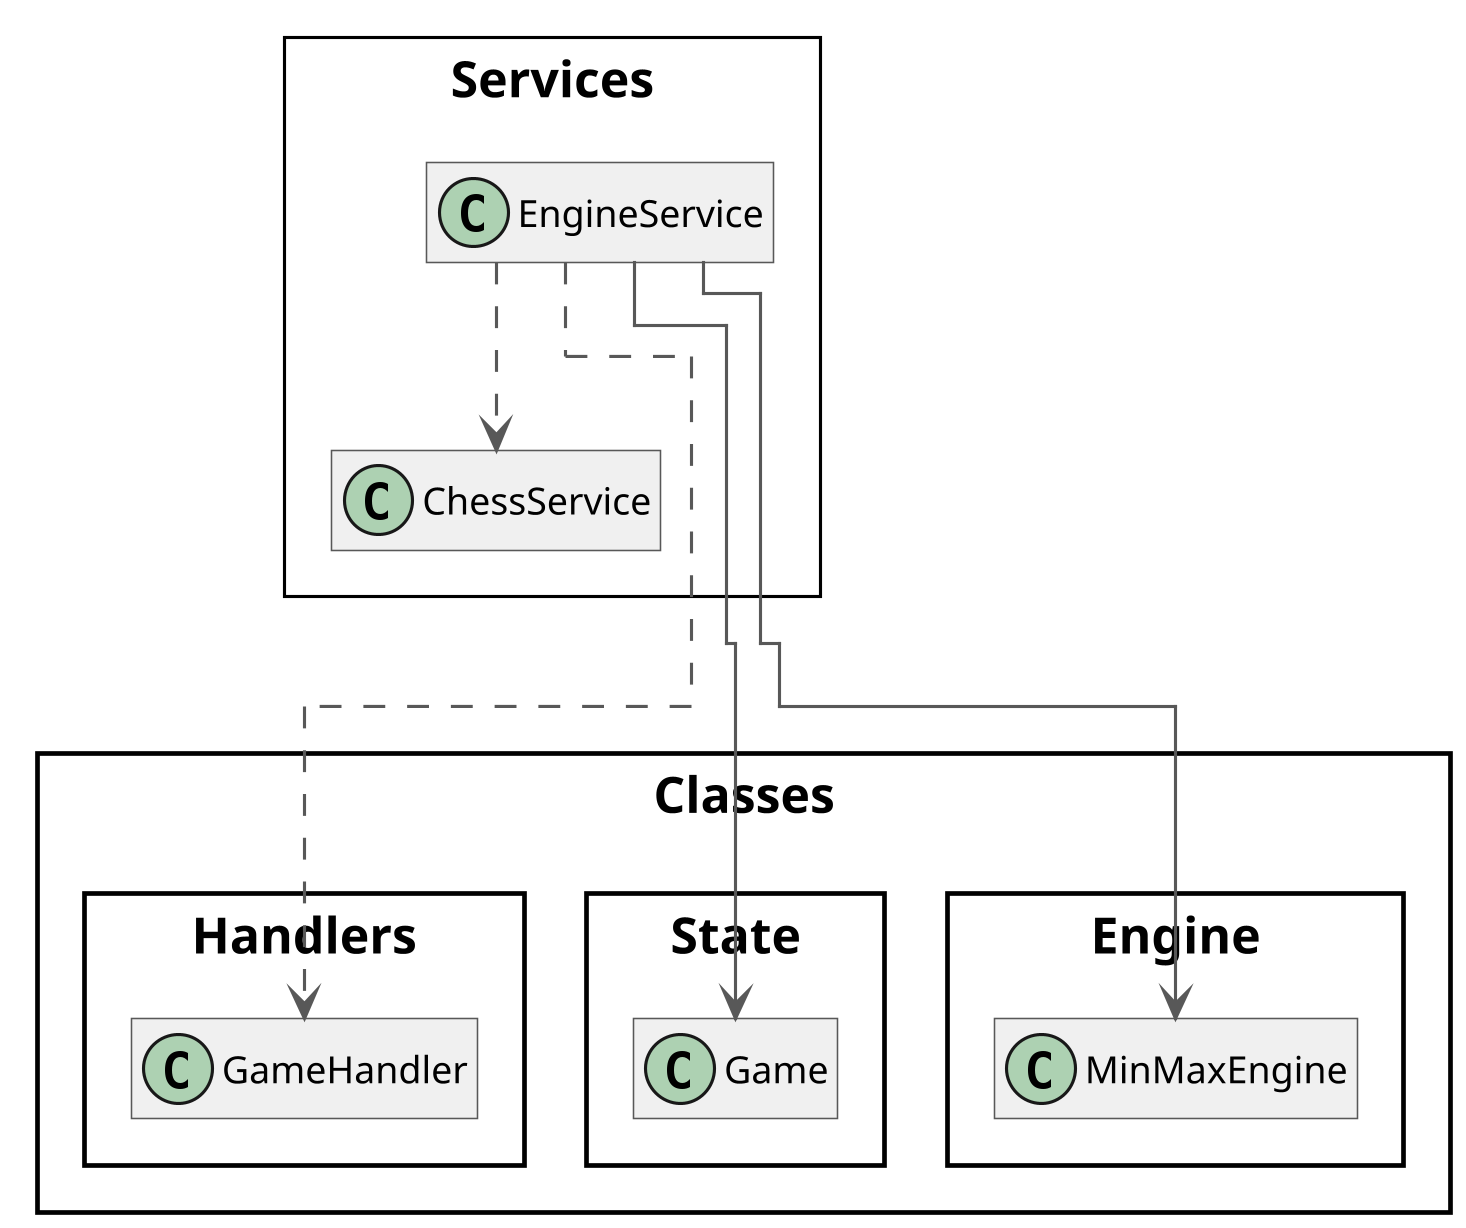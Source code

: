 @startuml EngineService
skinparam classAttributeIconSize 0
skinparam classFontSize 16
skinparam classFontName Trebuchet MS
skinparam classBackgroundColor #F0F0F0
skinparam classBorderColor #585858
skinparam classArrowColor #585858
skinparam wrapWidth 400
skinparam RoundCorner 0
skinparam DefaultFontName Trebuchet MS
skinparam DefaultFontSize 16
skinparam ClassFontSize 16
skinparam TitleFontSize 20
skinparam ClassAttributeFontSize 12
skinparam ClassStereotypeFontSize 10
skinparam ArrowFontSize 10
skinparam Dpi 300
skinparam svgAntiAlias true
skinparam Linetype ortho
skinparam Nodesep 50
skinparam ranksep 75
skinparam groupInheritance 2
skinparam packageStyle Rectangle
!pragma layout elk

left to right direction

package Services <<Rectangle>> {
    class EngineService
    class ChessService
}

EngineService ..> ChessService
EngineService --> Classes.State.Game
EngineService --> Classes.Engine.MinMaxEngine
EngineService ..> Classes.Handlers.GameHandler

hide members
@enduml